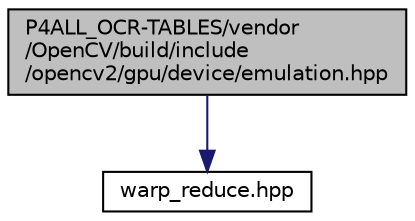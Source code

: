 digraph "P4ALL_OCR-TABLES/vendor/OpenCV/build/include/opencv2/gpu/device/emulation.hpp"
{
 // LATEX_PDF_SIZE
  edge [fontname="Helvetica",fontsize="10",labelfontname="Helvetica",labelfontsize="10"];
  node [fontname="Helvetica",fontsize="10",shape=record];
  Node1 [label="P4ALL_OCR-TABLES/vendor\l/OpenCV/build/include\l/opencv2/gpu/device/emulation.hpp",height=0.2,width=0.4,color="black", fillcolor="grey75", style="filled", fontcolor="black",tooltip=" "];
  Node1 -> Node2 [color="midnightblue",fontsize="10",style="solid",fontname="Helvetica"];
  Node2 [label="warp_reduce.hpp",height=0.2,width=0.4,color="black", fillcolor="white", style="filled",URL="$warp__reduce_8hpp.html",tooltip=" "];
}
